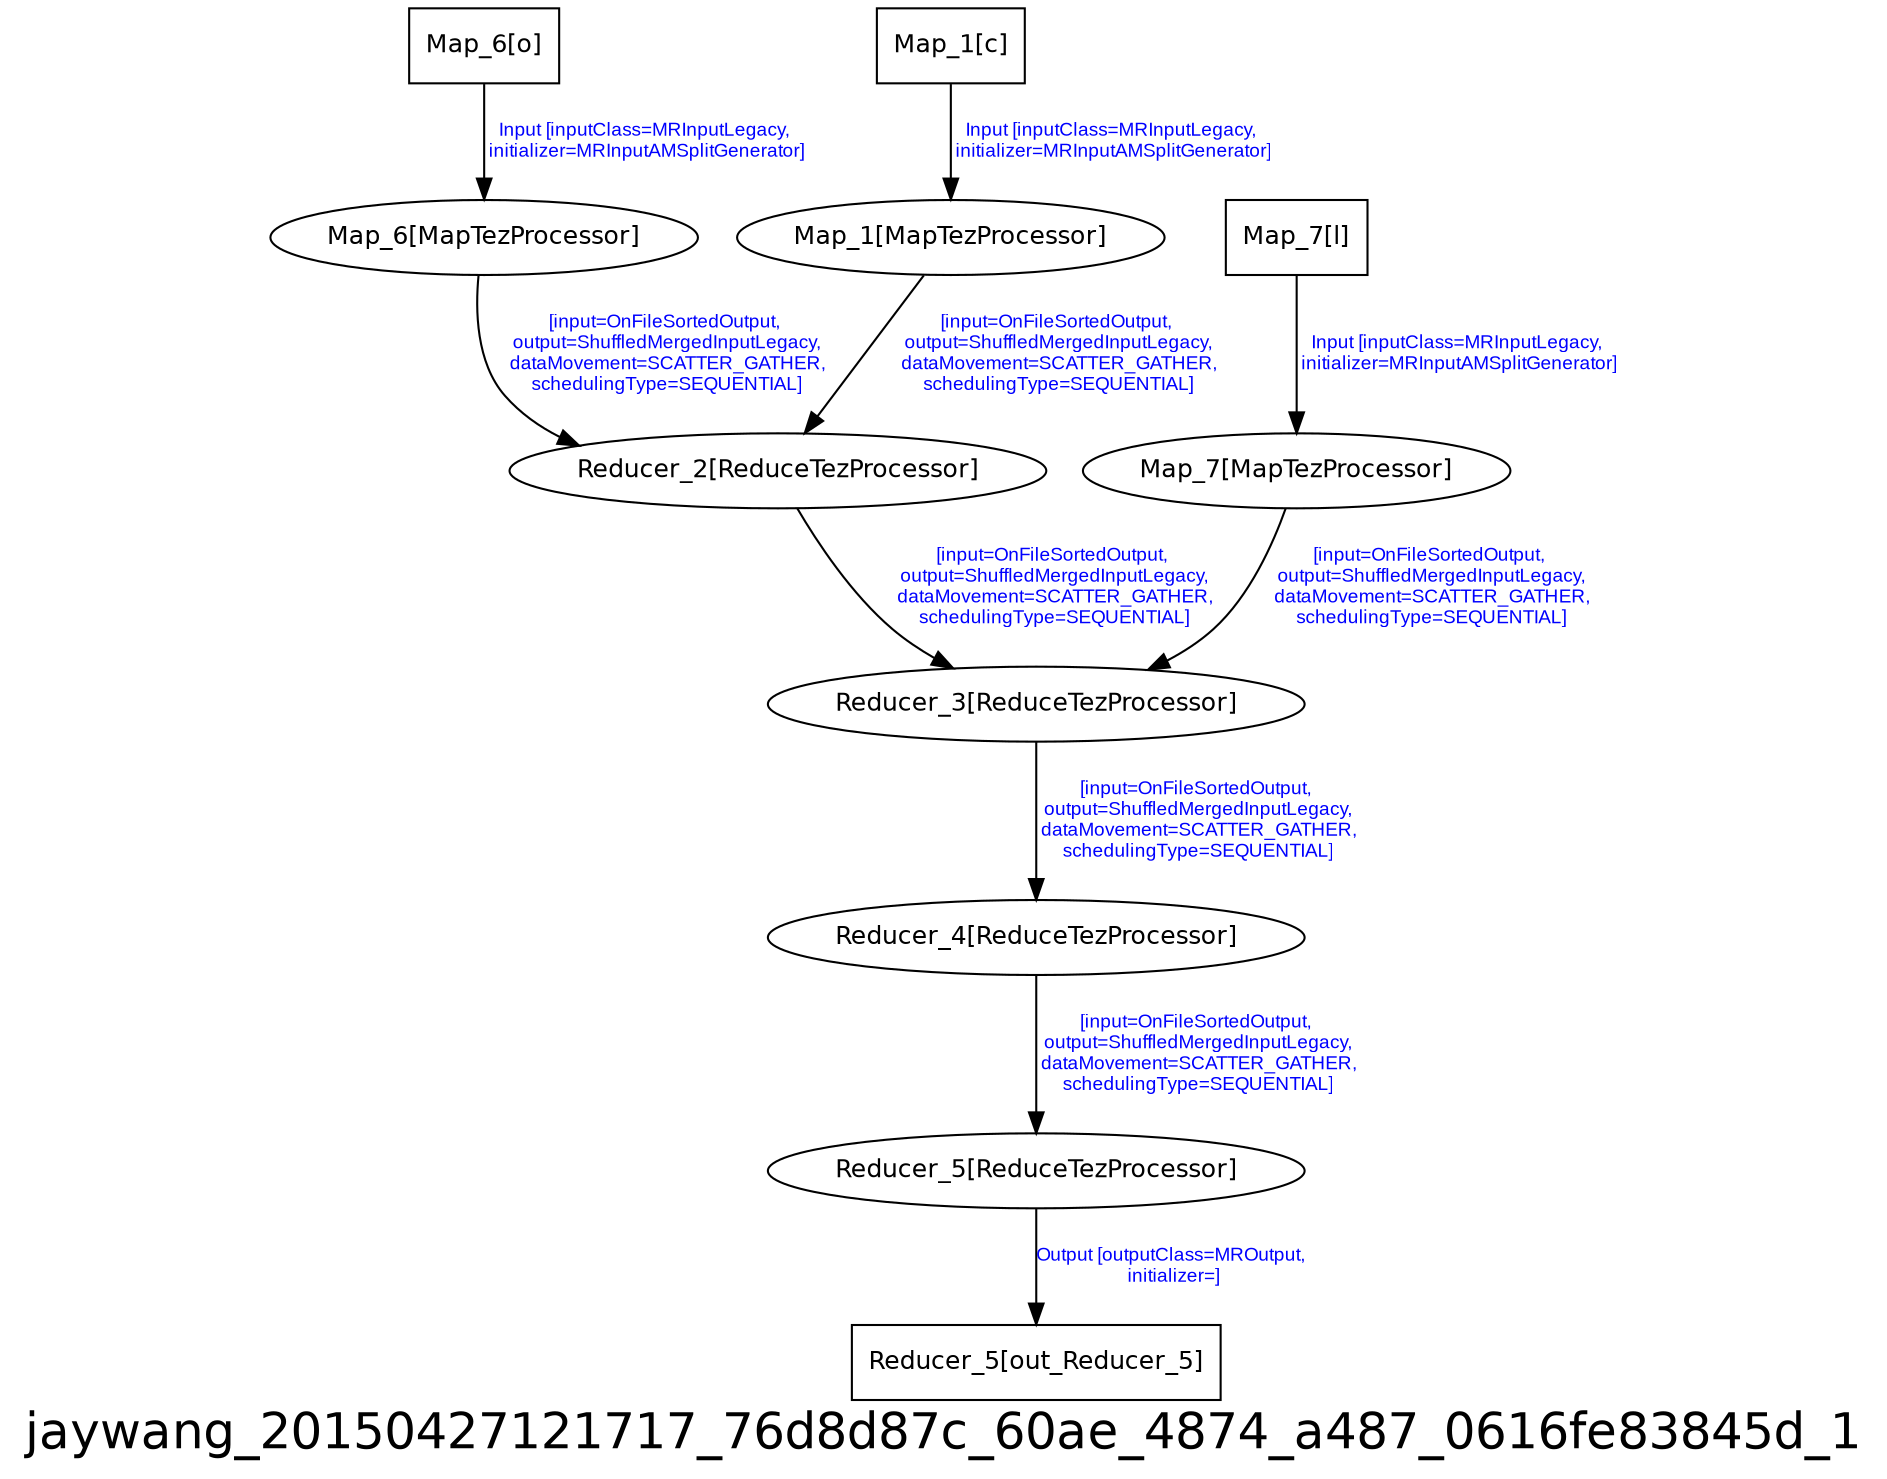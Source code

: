 digraph jaywang_20150427121717_76d8d87c_60ae_4874_a487_0616fe83845d_1 {
graph [ label="jaywang_20150427121717_76d8d87c_60ae_4874_a487_0616fe83845d_1", fontsize=24, fontname=Helvetica];
node [fontsize=12, fontname=Helvetica];
edge [fontsize=9, fontcolor=blue, fontname=Arial];
"jaywang_20150427121717_76d8d87c_60ae_4874_a487_0616fe83845d_1.Map_6_o" [ label = "Map_6[o]", shape = "box" ];
"jaywang_20150427121717_76d8d87c_60ae_4874_a487_0616fe83845d_1.Map_6_o" -> "jaywang_20150427121717_76d8d87c_60ae_4874_a487_0616fe83845d_1.Map_6" [ label = "Input [inputClass=MRInputLegacy,\n initializer=MRInputAMSplitGenerator]" ];
"jaywang_20150427121717_76d8d87c_60ae_4874_a487_0616fe83845d_1.Map_7" [ label = "Map_7[MapTezProcessor]" ];
"jaywang_20150427121717_76d8d87c_60ae_4874_a487_0616fe83845d_1.Map_7" -> "jaywang_20150427121717_76d8d87c_60ae_4874_a487_0616fe83845d_1.Reducer_3" [ label = "[input=OnFileSortedOutput,\n output=ShuffledMergedInputLegacy,\n dataMovement=SCATTER_GATHER,\n schedulingType=SEQUENTIAL]" ];
"jaywang_20150427121717_76d8d87c_60ae_4874_a487_0616fe83845d_1.Reducer_5_out_Reducer_5" [ label = "Reducer_5[out_Reducer_5]", shape = "box" ];
"jaywang_20150427121717_76d8d87c_60ae_4874_a487_0616fe83845d_1.Map_1" [ label = "Map_1[MapTezProcessor]" ];
"jaywang_20150427121717_76d8d87c_60ae_4874_a487_0616fe83845d_1.Map_1" -> "jaywang_20150427121717_76d8d87c_60ae_4874_a487_0616fe83845d_1.Reducer_2" [ label = "[input=OnFileSortedOutput,\n output=ShuffledMergedInputLegacy,\n dataMovement=SCATTER_GATHER,\n schedulingType=SEQUENTIAL]" ];
"jaywang_20150427121717_76d8d87c_60ae_4874_a487_0616fe83845d_1.Reducer_5" [ label = "Reducer_5[ReduceTezProcessor]" ];
"jaywang_20150427121717_76d8d87c_60ae_4874_a487_0616fe83845d_1.Reducer_5" -> "jaywang_20150427121717_76d8d87c_60ae_4874_a487_0616fe83845d_1.Reducer_5_out_Reducer_5" [ label = "Output [outputClass=MROutput,\n initializer=]" ];
"jaywang_20150427121717_76d8d87c_60ae_4874_a487_0616fe83845d_1.Map_6" [ label = "Map_6[MapTezProcessor]" ];
"jaywang_20150427121717_76d8d87c_60ae_4874_a487_0616fe83845d_1.Map_6" -> "jaywang_20150427121717_76d8d87c_60ae_4874_a487_0616fe83845d_1.Reducer_2" [ label = "[input=OnFileSortedOutput,\n output=ShuffledMergedInputLegacy,\n dataMovement=SCATTER_GATHER,\n schedulingType=SEQUENTIAL]" ];
"jaywang_20150427121717_76d8d87c_60ae_4874_a487_0616fe83845d_1.Map_7_l" [ label = "Map_7[l]", shape = "box" ];
"jaywang_20150427121717_76d8d87c_60ae_4874_a487_0616fe83845d_1.Map_7_l" -> "jaywang_20150427121717_76d8d87c_60ae_4874_a487_0616fe83845d_1.Map_7" [ label = "Input [inputClass=MRInputLegacy,\n initializer=MRInputAMSplitGenerator]" ];
"jaywang_20150427121717_76d8d87c_60ae_4874_a487_0616fe83845d_1.Reducer_4" [ label = "Reducer_4[ReduceTezProcessor]" ];
"jaywang_20150427121717_76d8d87c_60ae_4874_a487_0616fe83845d_1.Reducer_4" -> "jaywang_20150427121717_76d8d87c_60ae_4874_a487_0616fe83845d_1.Reducer_5" [ label = "[input=OnFileSortedOutput,\n output=ShuffledMergedInputLegacy,\n dataMovement=SCATTER_GATHER,\n schedulingType=SEQUENTIAL]" ];
"jaywang_20150427121717_76d8d87c_60ae_4874_a487_0616fe83845d_1.Map_1_c" [ label = "Map_1[c]", shape = "box" ];
"jaywang_20150427121717_76d8d87c_60ae_4874_a487_0616fe83845d_1.Map_1_c" -> "jaywang_20150427121717_76d8d87c_60ae_4874_a487_0616fe83845d_1.Map_1" [ label = "Input [inputClass=MRInputLegacy,\n initializer=MRInputAMSplitGenerator]" ];
"jaywang_20150427121717_76d8d87c_60ae_4874_a487_0616fe83845d_1.Reducer_3" [ label = "Reducer_3[ReduceTezProcessor]" ];
"jaywang_20150427121717_76d8d87c_60ae_4874_a487_0616fe83845d_1.Reducer_3" -> "jaywang_20150427121717_76d8d87c_60ae_4874_a487_0616fe83845d_1.Reducer_4" [ label = "[input=OnFileSortedOutput,\n output=ShuffledMergedInputLegacy,\n dataMovement=SCATTER_GATHER,\n schedulingType=SEQUENTIAL]" ];
"jaywang_20150427121717_76d8d87c_60ae_4874_a487_0616fe83845d_1.Reducer_2" [ label = "Reducer_2[ReduceTezProcessor]" ];
"jaywang_20150427121717_76d8d87c_60ae_4874_a487_0616fe83845d_1.Reducer_2" -> "jaywang_20150427121717_76d8d87c_60ae_4874_a487_0616fe83845d_1.Reducer_3" [ label = "[input=OnFileSortedOutput,\n output=ShuffledMergedInputLegacy,\n dataMovement=SCATTER_GATHER,\n schedulingType=SEQUENTIAL]" ];
}
